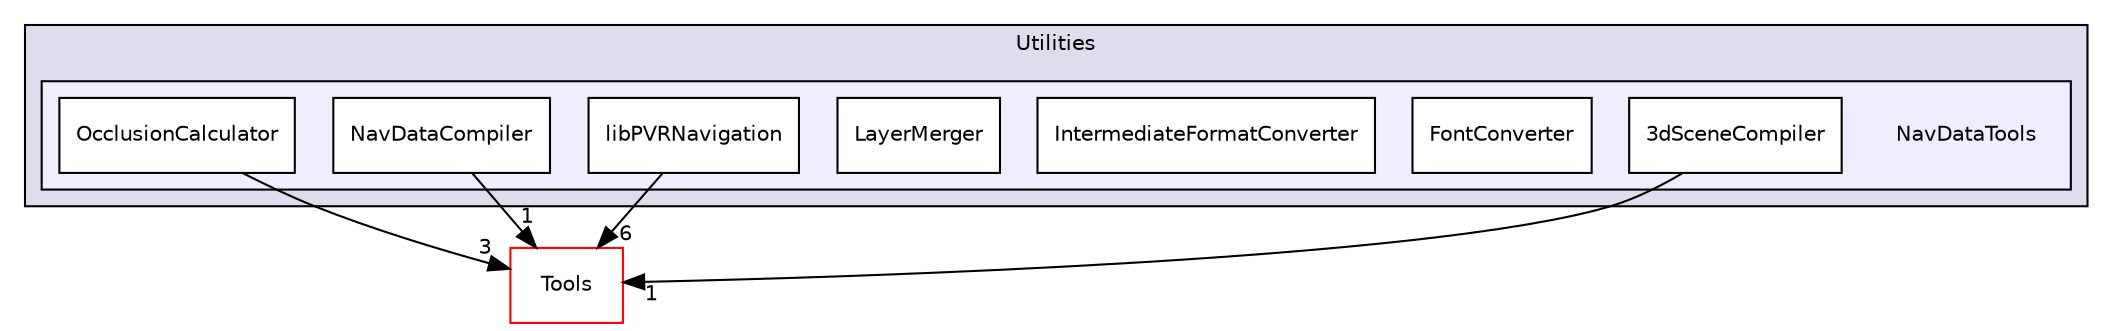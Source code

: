 digraph "PVR/SDK_3.4/Utilities/NavDataTools" {
  compound=true
  node [ fontsize="10", fontname="Helvetica"];
  edge [ labelfontsize="10", labelfontname="Helvetica"];
  subgraph clusterdir_5cacc75a9feace28fdc3571b45e0e3b1 {
    graph [ bgcolor="#ddddee", pencolor="black", label="Utilities" fontname="Helvetica", fontsize="10", URL="dir_5cacc75a9feace28fdc3571b45e0e3b1.html"]
  subgraph clusterdir_fc0308461a13f6987feb1ef1d4fa4201 {
    graph [ bgcolor="#eeeeff", pencolor="black", label="" URL="dir_fc0308461a13f6987feb1ef1d4fa4201.html"];
    dir_fc0308461a13f6987feb1ef1d4fa4201 [shape=plaintext label="NavDataTools"];
    dir_30201610ed9769efc9a8598728009735 [shape=box label="3dSceneCompiler" color="black" fillcolor="white" style="filled" URL="dir_30201610ed9769efc9a8598728009735.html"];
    dir_5834b50d2470a39b893d8a952450dc01 [shape=box label="FontConverter" color="black" fillcolor="white" style="filled" URL="dir_5834b50d2470a39b893d8a952450dc01.html"];
    dir_f8f19746752ddc8e762672927b496347 [shape=box label="IntermediateFormatConverter" color="black" fillcolor="white" style="filled" URL="dir_f8f19746752ddc8e762672927b496347.html"];
    dir_acec1447ac07bc2137cece63659c4049 [shape=box label="LayerMerger" color="black" fillcolor="white" style="filled" URL="dir_acec1447ac07bc2137cece63659c4049.html"];
    dir_914ad28a04ce84cd3db3e01339704cb2 [shape=box label="libPVRNavigation" color="black" fillcolor="white" style="filled" URL="dir_914ad28a04ce84cd3db3e01339704cb2.html"];
    dir_701204582db597bf91e23690efa22b43 [shape=box label="NavDataCompiler" color="black" fillcolor="white" style="filled" URL="dir_701204582db597bf91e23690efa22b43.html"];
    dir_fe2ccdb65fd94098ae33c7edae3ecaf3 [shape=box label="OcclusionCalculator" color="black" fillcolor="white" style="filled" URL="dir_fe2ccdb65fd94098ae33c7edae3ecaf3.html"];
  }
  }
  dir_5222bd6691dac9df766f8a52293393a2 [shape=box label="Tools" fillcolor="white" style="filled" color="red" URL="dir_5222bd6691dac9df766f8a52293393a2.html"];
  dir_701204582db597bf91e23690efa22b43->dir_5222bd6691dac9df766f8a52293393a2 [headlabel="1", labeldistance=1.5 headhref="dir_000344_001762.html"];
  dir_914ad28a04ce84cd3db3e01339704cb2->dir_5222bd6691dac9df766f8a52293393a2 [headlabel="6", labeldistance=1.5 headhref="dir_001786_001762.html"];
  dir_fe2ccdb65fd94098ae33c7edae3ecaf3->dir_5222bd6691dac9df766f8a52293393a2 [headlabel="3", labeldistance=1.5 headhref="dir_001787_001762.html"];
  dir_30201610ed9769efc9a8598728009735->dir_5222bd6691dac9df766f8a52293393a2 [headlabel="1", labeldistance=1.5 headhref="dir_001783_001762.html"];
}
